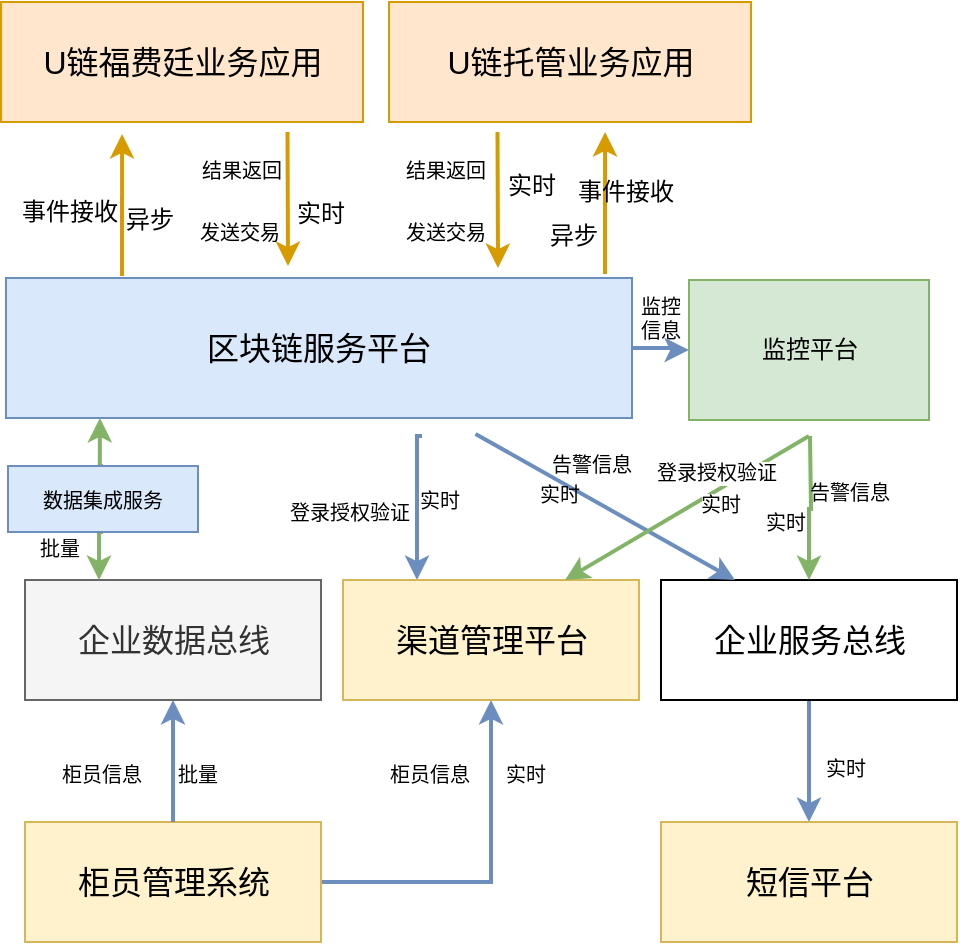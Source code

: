 <mxfile version="12.1.5" type="github" pages="1">
  <diagram id="qgZHERH_87Z8clIUmnNH" name="Page-1">
    <mxGraphModel dx="932" dy="569" grid="0" gridSize="10" guides="1" tooltips="1" connect="1" arrows="1" fold="1" page="1" pageScale="1" pageWidth="3300" pageHeight="4681" math="0" shadow="0">
      <root>
        <mxCell id="0"/>
        <mxCell id="1" parent="0"/>
        <mxCell id="kzFH_zLRW4JFLJ3xmaaE-21" style="edgeStyle=orthogonalEdgeStyle;rounded=0;orthogonalLoop=1;jettySize=auto;html=1;exitX=0.665;exitY=1.014;exitDx=0;exitDy=0;entryX=0.25;entryY=0;entryDx=0;entryDy=0;strokeColor=#6C8EBF;strokeWidth=2;fontSize=10;exitPerimeter=0;" parent="1" target="kzFH_zLRW4JFLJ3xmaaE-7" edge="1">
          <mxGeometry relative="1" as="geometry">
            <Array as="points">
              <mxPoint x="402" y="394"/>
            </Array>
            <mxPoint x="404" y="394" as="sourcePoint"/>
          </mxGeometry>
        </mxCell>
        <mxCell id="czDdK5T--2MEwWLi9WfN-7" value="" style="edgeStyle=orthogonalEdgeStyle;rounded=0;orthogonalLoop=1;jettySize=auto;html=1;strokeWidth=2;fillColor=#dae8fc;strokeColor=#6c8ebf;" parent="1" source="kzFH_zLRW4JFLJ3xmaaE-1" target="czDdK5T--2MEwWLi9WfN-1" edge="1">
          <mxGeometry relative="1" as="geometry"/>
        </mxCell>
        <mxCell id="kzFH_zLRW4JFLJ3xmaaE-1" value="区块链服务平台" style="rounded=0;whiteSpace=wrap;html=1;fontSize=16;fillColor=#dae8fc;strokeColor=#6c8ebf;" parent="1" vertex="1">
          <mxGeometry x="196" y="315" width="313" height="70" as="geometry"/>
        </mxCell>
        <mxCell id="kzFH_zLRW4JFLJ3xmaaE-2" value="U链福费廷业务应用" style="rounded=0;whiteSpace=wrap;html=1;fontSize=16;fillColor=#ffe6cc;strokeColor=#d79b00;" parent="1" vertex="1">
          <mxGeometry x="193.5" y="177" width="181" height="60" as="geometry"/>
        </mxCell>
        <mxCell id="kzFH_zLRW4JFLJ3xmaaE-3" value="U链托管业务应用" style="rounded=0;whiteSpace=wrap;html=1;fontSize=16;fillColor=#ffe6cc;strokeColor=#d79b00;" parent="1" vertex="1">
          <mxGeometry x="387.5" y="177" width="181" height="60" as="geometry"/>
        </mxCell>
        <mxCell id="kzFH_zLRW4JFLJ3xmaaE-4" value="企业数据总线" style="rounded=0;whiteSpace=wrap;html=1;fontSize=16;fillColor=#f5f5f5;strokeColor=#666666;fontColor=#333333;" parent="1" vertex="1">
          <mxGeometry x="205.5" y="466" width="148" height="60" as="geometry"/>
        </mxCell>
        <mxCell id="kzFH_zLRW4JFLJ3xmaaE-30" style="edgeStyle=orthogonalEdgeStyle;rounded=0;orthogonalLoop=1;jettySize=auto;html=1;exitX=0.5;exitY=1;exitDx=0;exitDy=0;strokeColor=#6C8EBF;strokeWidth=2;fontSize=10;" parent="1" source="kzFH_zLRW4JFLJ3xmaaE-5" target="kzFH_zLRW4JFLJ3xmaaE-8" edge="1">
          <mxGeometry relative="1" as="geometry"/>
        </mxCell>
        <mxCell id="kzFH_zLRW4JFLJ3xmaaE-5" value="企业服务总线" style="rounded=0;whiteSpace=wrap;html=1;fontSize=16;" parent="1" vertex="1">
          <mxGeometry x="523.5" y="466" width="148" height="60" as="geometry"/>
        </mxCell>
        <mxCell id="kzFH_zLRW4JFLJ3xmaaE-31" style="edgeStyle=orthogonalEdgeStyle;rounded=0;orthogonalLoop=1;jettySize=auto;html=1;exitX=1;exitY=0.5;exitDx=0;exitDy=0;entryX=0.5;entryY=1;entryDx=0;entryDy=0;strokeColor=#6C8EBF;strokeWidth=2;fontSize=10;" parent="1" source="kzFH_zLRW4JFLJ3xmaaE-6" target="kzFH_zLRW4JFLJ3xmaaE-7" edge="1">
          <mxGeometry relative="1" as="geometry"/>
        </mxCell>
        <mxCell id="kzFH_zLRW4JFLJ3xmaaE-6" value="柜员管理系统" style="rounded=0;whiteSpace=wrap;html=1;fontSize=16;fillColor=#fff2cc;strokeColor=#d6b656;" parent="1" vertex="1">
          <mxGeometry x="205.5" y="587" width="148" height="60" as="geometry"/>
        </mxCell>
        <mxCell id="kzFH_zLRW4JFLJ3xmaaE-7" value="渠道管理平台" style="rounded=0;whiteSpace=wrap;html=1;fontSize=16;fillColor=#fff2cc;strokeColor=#d6b656;" parent="1" vertex="1">
          <mxGeometry x="364.5" y="466" width="148" height="60" as="geometry"/>
        </mxCell>
        <mxCell id="kzFH_zLRW4JFLJ3xmaaE-8" value="短信平台" style="rounded=0;whiteSpace=wrap;html=1;fontSize=16;fillColor=#fff2cc;strokeColor=#d6b656;" parent="1" vertex="1">
          <mxGeometry x="523.5" y="587" width="148" height="60" as="geometry"/>
        </mxCell>
        <mxCell id="kzFH_zLRW4JFLJ3xmaaE-11" value="" style="endArrow=none;startArrow=classic;html=1;strokeColor=#d79b00;strokeWidth=2;fontSize=16;entryX=0.75;entryY=1;entryDx=0;entryDy=0;fillColor=#ffe6cc;endFill=0;" parent="1" edge="1">
          <mxGeometry width="50" height="50" relative="1" as="geometry">
            <mxPoint x="337" y="309" as="sourcePoint"/>
            <mxPoint x="336.75" y="242" as="targetPoint"/>
          </mxGeometry>
        </mxCell>
        <mxCell id="kzFH_zLRW4JFLJ3xmaaE-12" value="" style="endArrow=none;startArrow=classic;html=1;strokeColor=#d79b00;strokeWidth=2;fontSize=16;entryX=0.25;entryY=1;entryDx=0;entryDy=0;fillColor=#ffe6cc;endFill=0;" parent="1" edge="1">
          <mxGeometry width="50" height="50" relative="1" as="geometry">
            <mxPoint x="442" y="310" as="sourcePoint"/>
            <mxPoint x="441.75" y="242" as="targetPoint"/>
          </mxGeometry>
        </mxCell>
        <mxCell id="kzFH_zLRW4JFLJ3xmaaE-13" value="发送交易" style="text;html=1;resizable=0;points=[];autosize=1;align=left;verticalAlign=top;spacingTop=-4;fontSize=10;" parent="1" vertex="1">
          <mxGeometry x="290.5" y="283.5" width="74" height="19" as="geometry"/>
        </mxCell>
        <mxCell id="kzFH_zLRW4JFLJ3xmaaE-14" value="结果返回" style="text;html=1;resizable=0;points=[];autosize=1;align=left;verticalAlign=top;spacingTop=-4;fontSize=10;" parent="1" vertex="1">
          <mxGeometry x="292" y="253" width="58" height="12" as="geometry"/>
        </mxCell>
        <mxCell id="kzFH_zLRW4JFLJ3xmaaE-15" value="发送交易" style="text;html=1;resizable=0;points=[];autosize=1;align=left;verticalAlign=top;spacingTop=-4;fontSize=10;" parent="1" vertex="1">
          <mxGeometry x="394" y="283.5" width="58" height="12" as="geometry"/>
        </mxCell>
        <mxCell id="kzFH_zLRW4JFLJ3xmaaE-16" value="结果返回" style="text;html=1;resizable=0;points=[];autosize=1;align=left;verticalAlign=top;spacingTop=-4;fontSize=10;" parent="1" vertex="1">
          <mxGeometry x="394" y="253" width="58" height="12" as="geometry"/>
        </mxCell>
        <mxCell id="kzFH_zLRW4JFLJ3xmaaE-17" value="" style="endArrow=classic;html=1;strokeColor=#6C8EBF;strokeWidth=2;fontSize=10;entryX=0.5;entryY=1;entryDx=0;entryDy=0;exitX=0.5;exitY=0;exitDx=0;exitDy=0;" parent="1" source="kzFH_zLRW4JFLJ3xmaaE-6" target="kzFH_zLRW4JFLJ3xmaaE-4" edge="1">
          <mxGeometry width="50" height="50" relative="1" as="geometry">
            <mxPoint x="261" y="601" as="sourcePoint"/>
            <mxPoint x="311" y="551" as="targetPoint"/>
          </mxGeometry>
        </mxCell>
        <mxCell id="kzFH_zLRW4JFLJ3xmaaE-18" value="柜员信息" style="text;html=1;resizable=0;points=[];autosize=1;align=left;verticalAlign=top;spacingTop=-4;fontSize=10;" parent="1" vertex="1">
          <mxGeometry x="221.5" y="555" width="58" height="12" as="geometry"/>
        </mxCell>
        <mxCell id="kzFH_zLRW4JFLJ3xmaaE-19" value="批量" style="text;html=1;resizable=0;points=[];autosize=1;align=left;verticalAlign=top;spacingTop=-4;fontSize=10;" parent="1" vertex="1">
          <mxGeometry x="279.5" y="555" width="34" height="12" as="geometry"/>
        </mxCell>
        <mxCell id="kzFH_zLRW4JFLJ3xmaaE-22" value="批量" style="text;html=1;resizable=0;points=[];autosize=1;align=left;verticalAlign=top;spacingTop=-4;fontSize=10;" parent="1" vertex="1">
          <mxGeometry x="210.5" y="442" width="34" height="12" as="geometry"/>
        </mxCell>
        <mxCell id="kzFH_zLRW4JFLJ3xmaaE-23" value="登录授权验证" style="text;html=1;resizable=0;points=[];autosize=1;align=left;verticalAlign=top;spacingTop=-4;fontSize=10;" parent="1" vertex="1">
          <mxGeometry x="336" y="423.5" width="82" height="12" as="geometry"/>
        </mxCell>
        <mxCell id="kzFH_zLRW4JFLJ3xmaaE-26" value="实时" style="text;html=1;resizable=0;points=[];autosize=1;align=left;verticalAlign=top;spacingTop=-4;fontSize=10;" parent="1" vertex="1">
          <mxGeometry x="401" y="417.5" width="34" height="12" as="geometry"/>
        </mxCell>
        <mxCell id="kzFH_zLRW4JFLJ3xmaaE-27" value="" style="endArrow=classic;html=1;strokeColor=#6C8EBF;strokeWidth=2;fontSize=10;exitX=0.75;exitY=1;exitDx=0;exitDy=0;entryX=0.25;entryY=0;entryDx=0;entryDy=0;" parent="1" target="kzFH_zLRW4JFLJ3xmaaE-5" edge="1">
          <mxGeometry width="50" height="50" relative="1" as="geometry">
            <mxPoint x="430.75" y="393" as="sourcePoint"/>
            <mxPoint x="665" y="387" as="targetPoint"/>
          </mxGeometry>
        </mxCell>
        <mxCell id="kzFH_zLRW4JFLJ3xmaaE-28" value="告警信息" style="text;html=1;resizable=0;points=[];autosize=1;align=left;verticalAlign=top;spacingTop=-4;fontSize=10;" parent="1" vertex="1">
          <mxGeometry x="466.5" y="399.5" width="58" height="12" as="geometry"/>
        </mxCell>
        <mxCell id="kzFH_zLRW4JFLJ3xmaaE-29" value="实时" style="text;html=1;resizable=0;points=[];autosize=1;align=left;verticalAlign=top;spacingTop=-4;fontSize=10;" parent="1" vertex="1">
          <mxGeometry x="461" y="415" width="34" height="12" as="geometry"/>
        </mxCell>
        <mxCell id="kzFH_zLRW4JFLJ3xmaaE-32" value="柜员信息" style="text;html=1;resizable=0;points=[];autosize=1;align=left;verticalAlign=top;spacingTop=-4;fontSize=10;" parent="1" vertex="1">
          <mxGeometry x="386" y="555" width="58" height="12" as="geometry"/>
        </mxCell>
        <mxCell id="kzFH_zLRW4JFLJ3xmaaE-35" value="实时" style="text;html=1;resizable=0;points=[];autosize=1;align=left;verticalAlign=top;spacingTop=-4;fontSize=10;" parent="1" vertex="1">
          <mxGeometry x="444" y="555" width="34" height="12" as="geometry"/>
        </mxCell>
        <mxCell id="kzFH_zLRW4JFLJ3xmaaE-36" value="实时" style="text;html=1;resizable=0;points=[];autosize=1;align=left;verticalAlign=top;spacingTop=-4;fontSize=10;" parent="1" vertex="1">
          <mxGeometry x="604" y="552" width="34" height="12" as="geometry"/>
        </mxCell>
        <mxCell id="l6NJx7o8SLxmMhIEBYuW-1" value="实时" style="text;html=1;resizable=0;points=[];autosize=1;align=center;verticalAlign=top;spacingTop=-4;" parent="1" vertex="1">
          <mxGeometry x="336" y="273" width="34" height="14" as="geometry"/>
        </mxCell>
        <mxCell id="l6NJx7o8SLxmMhIEBYuW-2" value="实时" style="text;html=1;resizable=0;points=[];autosize=1;align=left;verticalAlign=top;spacingTop=-4;" parent="1" vertex="1">
          <mxGeometry x="445" y="259" width="34" height="14" as="geometry"/>
        </mxCell>
        <mxCell id="l6NJx7o8SLxmMhIEBYuW-4" value="" style="endArrow=classic;html=1;entryX=0.293;entryY=1.017;entryDx=0;entryDy=0;entryPerimeter=0;strokeWidth=2;fillColor=#ffe6cc;strokeColor=#d79b00;" parent="1" edge="1">
          <mxGeometry width="50" height="50" relative="1" as="geometry">
            <mxPoint x="254" y="314" as="sourcePoint"/>
            <mxPoint x="254.033" y="243.02" as="targetPoint"/>
          </mxGeometry>
        </mxCell>
        <mxCell id="l6NJx7o8SLxmMhIEBYuW-5" value="事件接收" style="text;html=1;resizable=0;points=[];autosize=1;align=left;verticalAlign=top;spacingTop=-4;" parent="1" vertex="1">
          <mxGeometry x="202" y="271.5" width="58" height="14" as="geometry"/>
        </mxCell>
        <mxCell id="l6NJx7o8SLxmMhIEBYuW-6" value="异步" style="text;html=1;resizable=0;points=[];autosize=1;align=left;verticalAlign=top;spacingTop=-4;" parent="1" vertex="1">
          <mxGeometry x="253.5" y="275.5" width="34" height="14" as="geometry"/>
        </mxCell>
        <mxCell id="l6NJx7o8SLxmMhIEBYuW-7" value="" style="endArrow=classic;html=1;entryX=0.293;entryY=1.017;entryDx=0;entryDy=0;entryPerimeter=0;strokeWidth=2;fillColor=#ffe6cc;strokeColor=#d79b00;" parent="1" edge="1">
          <mxGeometry width="50" height="50" relative="1" as="geometry">
            <mxPoint x="495.5" y="313" as="sourcePoint"/>
            <mxPoint x="495.533" y="242.02" as="targetPoint"/>
          </mxGeometry>
        </mxCell>
        <mxCell id="l6NJx7o8SLxmMhIEBYuW-8" value="事件接收" style="text;html=1;resizable=0;points=[];autosize=1;align=left;verticalAlign=top;spacingTop=-4;" parent="1" vertex="1">
          <mxGeometry x="480" y="261.5" width="58" height="14" as="geometry"/>
        </mxCell>
        <mxCell id="l6NJx7o8SLxmMhIEBYuW-9" value="异步" style="text;html=1;resizable=0;points=[];autosize=1;align=left;verticalAlign=top;spacingTop=-4;" parent="1" vertex="1">
          <mxGeometry x="466" y="283.5" width="34" height="14" as="geometry"/>
        </mxCell>
        <mxCell id="czDdK5T--2MEwWLi9WfN-2" style="edgeStyle=orthogonalEdgeStyle;rounded=0;orthogonalLoop=1;jettySize=auto;html=1;exitX=0.5;exitY=1;exitDx=0;exitDy=0;fillColor=#d5e8d4;strokeColor=#82b366;strokeWidth=2;" parent="1" target="kzFH_zLRW4JFLJ3xmaaE-5" edge="1">
          <mxGeometry relative="1" as="geometry">
            <mxPoint x="598" y="394" as="sourcePoint"/>
          </mxGeometry>
        </mxCell>
        <mxCell id="czDdK5T--2MEwWLi9WfN-1" value="监控平台" style="rounded=0;whiteSpace=wrap;html=1;fillColor=#d5e8d4;strokeColor=#82b366;" parent="1" vertex="1">
          <mxGeometry x="537.5" y="316" width="120" height="70" as="geometry"/>
        </mxCell>
        <mxCell id="czDdK5T--2MEwWLi9WfN-3" value="&lt;span style=&quot;font-size: 10px&quot;&gt;告警信息&lt;/span&gt;" style="text;html=1;resizable=0;points=[];autosize=1;align=left;verticalAlign=top;spacingTop=-4;" parent="1" vertex="1">
          <mxGeometry x="596" y="411.5" width="50" height="14" as="geometry"/>
        </mxCell>
        <mxCell id="czDdK5T--2MEwWLi9WfN-4" value="&lt;span style=&quot;font-size: 10px&quot;&gt;实时&lt;/span&gt;" style="text;html=1;resizable=0;points=[];autosize=1;align=left;verticalAlign=top;spacingTop=-4;" parent="1" vertex="1">
          <mxGeometry x="574" y="427" width="30" height="14" as="geometry"/>
        </mxCell>
        <mxCell id="czDdK5T--2MEwWLi9WfN-8" value="监控&lt;br&gt;信息" style="text;html=1;resizable=0;points=[];autosize=1;align=center;verticalAlign=top;spacingTop=-4;fontSize=10;" parent="1" vertex="1">
          <mxGeometry x="507.5" y="321" width="30" height="24" as="geometry"/>
        </mxCell>
        <mxCell id="xuYokMsWAXSufKV-vlcr-1" value="" style="endArrow=classic;html=1;exitX=0.5;exitY=1;exitDx=0;exitDy=0;entryX=0.75;entryY=0;entryDx=0;entryDy=0;strokeWidth=2;strokeColor=#82B366;" edge="1" parent="1" target="kzFH_zLRW4JFLJ3xmaaE-7">
          <mxGeometry width="50" height="50" relative="1" as="geometry">
            <mxPoint x="597.5" y="394" as="sourcePoint"/>
            <mxPoint x="710" y="406" as="targetPoint"/>
          </mxGeometry>
        </mxCell>
        <mxCell id="xuYokMsWAXSufKV-vlcr-4" value="登录授权验证" style="text;html=1;resizable=0;points=[];align=center;verticalAlign=middle;labelBackgroundColor=#ffffff;fontSize=10;" vertex="1" connectable="0" parent="xuYokMsWAXSufKV-vlcr-1">
          <mxGeometry x="-0.115" y="-1" relative="1" as="geometry">
            <mxPoint x="8" y="-13.5" as="offset"/>
          </mxGeometry>
        </mxCell>
        <mxCell id="xuYokMsWAXSufKV-vlcr-5" value="实时" style="text;html=1;resizable=0;points=[];align=center;verticalAlign=middle;labelBackgroundColor=#ffffff;fontSize=10;" vertex="1" connectable="0" parent="xuYokMsWAXSufKV-vlcr-1">
          <mxGeometry x="-0.236" y="4" relative="1" as="geometry">
            <mxPoint y="3" as="offset"/>
          </mxGeometry>
        </mxCell>
        <mxCell id="xuYokMsWAXSufKV-vlcr-9" style="edgeStyle=orthogonalEdgeStyle;rounded=0;orthogonalLoop=1;jettySize=auto;html=1;exitX=0.5;exitY=0;exitDx=0;exitDy=0;entryX=0.15;entryY=1;entryDx=0;entryDy=0;entryPerimeter=0;strokeColor=#82B366;strokeWidth=2;fontSize=10;" edge="1" parent="1" source="xuYokMsWAXSufKV-vlcr-7" target="kzFH_zLRW4JFLJ3xmaaE-1">
          <mxGeometry relative="1" as="geometry"/>
        </mxCell>
        <mxCell id="xuYokMsWAXSufKV-vlcr-10" style="edgeStyle=orthogonalEdgeStyle;rounded=0;orthogonalLoop=1;jettySize=auto;html=1;exitX=0.5;exitY=1;exitDx=0;exitDy=0;entryX=0.25;entryY=0;entryDx=0;entryDy=0;strokeColor=#82B366;strokeWidth=2;fontSize=10;" edge="1" parent="1" source="xuYokMsWAXSufKV-vlcr-7" target="kzFH_zLRW4JFLJ3xmaaE-4">
          <mxGeometry relative="1" as="geometry"/>
        </mxCell>
        <mxCell id="xuYokMsWAXSufKV-vlcr-7" value="数据集成服务" style="rounded=0;whiteSpace=wrap;html=1;fontSize=10;fillColor=#dae8fc;strokeColor=#6c8ebf;" vertex="1" parent="1">
          <mxGeometry x="197" y="409" width="95" height="33" as="geometry"/>
        </mxCell>
      </root>
    </mxGraphModel>
  </diagram>
</mxfile>

